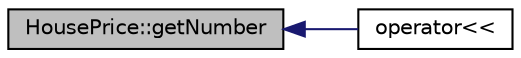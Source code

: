 digraph "HousePrice::getNumber"
{
  bgcolor="transparent";
  edge [fontname="Helvetica",fontsize="10",labelfontname="Helvetica",labelfontsize="10"];
  node [fontname="Helvetica",fontsize="10",shape=record];
  rankdir="LR";
  Node11 [label="HousePrice::getNumber",height=0.2,width=0.4,color="black", fillcolor="grey75", style="filled", fontcolor="black"];
  Node11 -> Node12 [dir="back",color="midnightblue",fontsize="10",style="solid",fontname="Helvetica"];
  Node12 [label="operator\<\<",height=0.2,width=0.4,color="black",URL="$_house_price_8h.html#a269220a75e84125dbde9cfec050150a4"];
}
